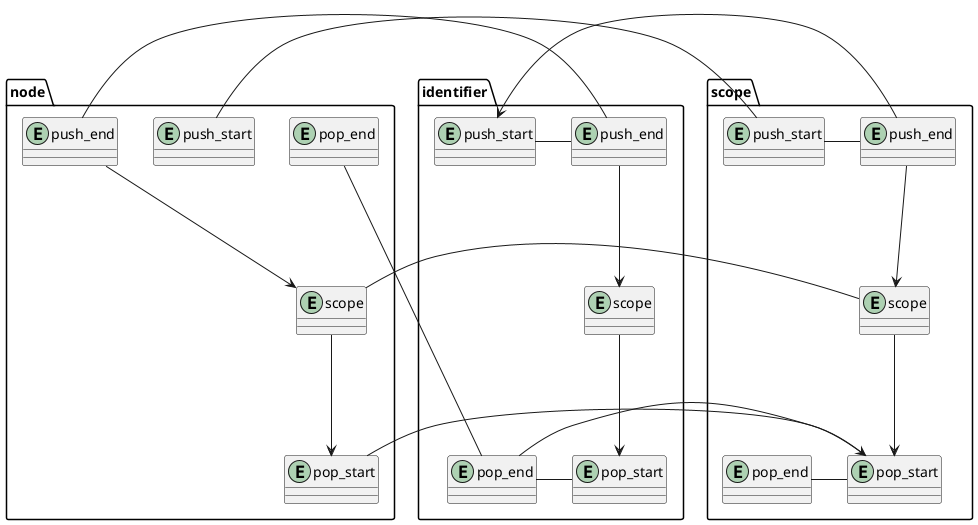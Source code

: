@startuml

namespace node {
    entity scope
    entity push_start
    entity push_end
    entity pop_start
    entity pop_end
}

namespace scope {
    entity scope
    entity push_start
    entity push_end
    entity pop_start
    entity pop_end
}

namespace identifier {
    entity scope
    entity push_start
    entity push_end
    entity pop_start
    entity pop_end
}

scope.scope ---> scope.pop_start
scope.push_end ---> scope.scope
identifier.scope ---> identifier.pop_start
identifier.push_end ---> identifier.scope
scope.push_end ---> identifier.push_start
identifier.pop_end ---> scope.pop_start
node.push_end ---> node.scope
node.scope ---> node.pop_start

node.scope - scope.scope
node.pop_start - scope.pop_start
node.push_end - identifier.push_end
node.push_start - scope.push_start
node.pop_end - identifier.pop_end
scope.pop_end - scope.pop_start
scope.push_start - scope.push_end
identifier.pop_end - identifier.pop_start
identifier.push_start - identifier.push_end
@enduml
